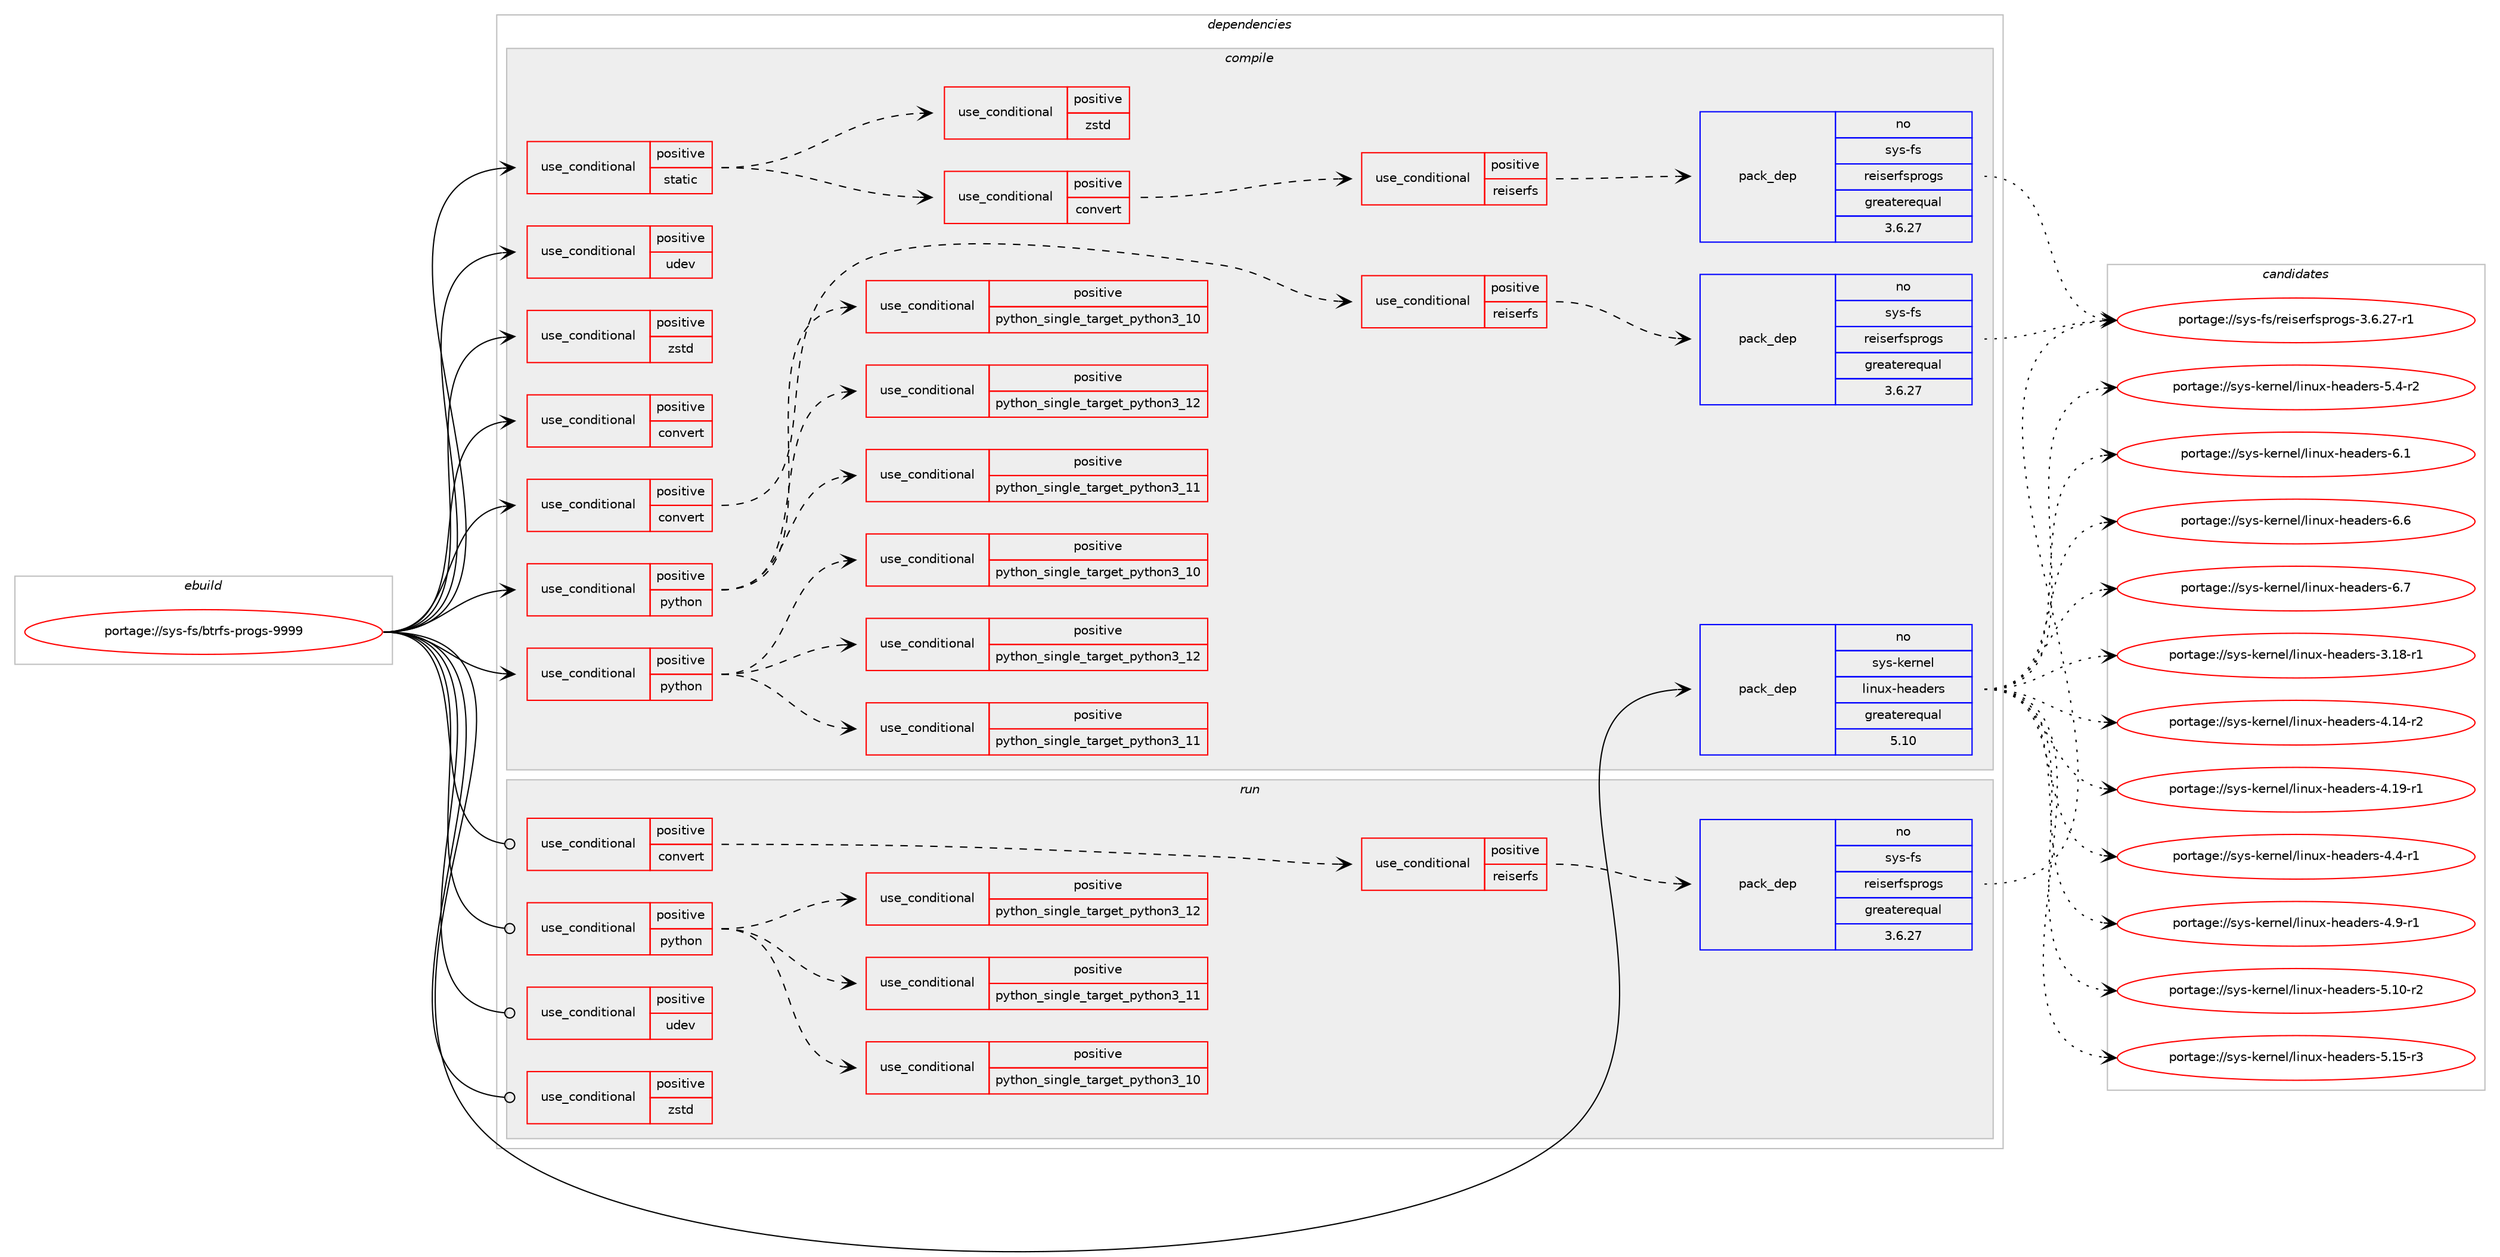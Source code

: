 digraph prolog {

# *************
# Graph options
# *************

newrank=true;
concentrate=true;
compound=true;
graph [rankdir=LR,fontname=Helvetica,fontsize=10,ranksep=1.5];#, ranksep=2.5, nodesep=0.2];
edge  [arrowhead=vee];
node  [fontname=Helvetica,fontsize=10];

# **********
# The ebuild
# **********

subgraph cluster_leftcol {
color=gray;
rank=same;
label=<<i>ebuild</i>>;
id [label="portage://sys-fs/btrfs-progs-9999", color=red, width=4, href="../sys-fs/btrfs-progs-9999.svg"];
}

# ****************
# The dependencies
# ****************

subgraph cluster_midcol {
color=gray;
label=<<i>dependencies</i>>;
subgraph cluster_compile {
fillcolor="#eeeeee";
style=filled;
label=<<i>compile</i>>;
subgraph cond14222 {
dependency20993 [label=<<TABLE BORDER="0" CELLBORDER="1" CELLSPACING="0" CELLPADDING="4"><TR><TD ROWSPAN="3" CELLPADDING="10">use_conditional</TD></TR><TR><TD>positive</TD></TR><TR><TD>convert</TD></TR></TABLE>>, shape=none, color=red];
# *** BEGIN UNKNOWN DEPENDENCY TYPE (TODO) ***
# dependency20993 -> package_dependency(portage://sys-fs/btrfs-progs-9999,install,no,sys-apps,acl,none,[,,],[],[])
# *** END UNKNOWN DEPENDENCY TYPE (TODO) ***

}
id:e -> dependency20993:w [weight=20,style="solid",arrowhead="vee"];
subgraph cond14223 {
dependency20994 [label=<<TABLE BORDER="0" CELLBORDER="1" CELLSPACING="0" CELLPADDING="4"><TR><TD ROWSPAN="3" CELLPADDING="10">use_conditional</TD></TR><TR><TD>positive</TD></TR><TR><TD>convert</TD></TR></TABLE>>, shape=none, color=red];
# *** BEGIN UNKNOWN DEPENDENCY TYPE (TODO) ***
# dependency20994 -> package_dependency(portage://sys-fs/btrfs-progs-9999,install,no,sys-fs,e2fsprogs,none,[,,],any_same_slot,[])
# *** END UNKNOWN DEPENDENCY TYPE (TODO) ***

subgraph cond14224 {
dependency20995 [label=<<TABLE BORDER="0" CELLBORDER="1" CELLSPACING="0" CELLPADDING="4"><TR><TD ROWSPAN="3" CELLPADDING="10">use_conditional</TD></TR><TR><TD>positive</TD></TR><TR><TD>reiserfs</TD></TR></TABLE>>, shape=none, color=red];
subgraph pack6584 {
dependency20996 [label=<<TABLE BORDER="0" CELLBORDER="1" CELLSPACING="0" CELLPADDING="4" WIDTH="220"><TR><TD ROWSPAN="6" CELLPADDING="30">pack_dep</TD></TR><TR><TD WIDTH="110">no</TD></TR><TR><TD>sys-fs</TD></TR><TR><TD>reiserfsprogs</TD></TR><TR><TD>greaterequal</TD></TR><TR><TD>3.6.27</TD></TR></TABLE>>, shape=none, color=blue];
}
dependency20995:e -> dependency20996:w [weight=20,style="dashed",arrowhead="vee"];
}
dependency20994:e -> dependency20995:w [weight=20,style="dashed",arrowhead="vee"];
}
id:e -> dependency20994:w [weight=20,style="solid",arrowhead="vee"];
subgraph cond14225 {
dependency20997 [label=<<TABLE BORDER="0" CELLBORDER="1" CELLSPACING="0" CELLPADDING="4"><TR><TD ROWSPAN="3" CELLPADDING="10">use_conditional</TD></TR><TR><TD>positive</TD></TR><TR><TD>python</TD></TR></TABLE>>, shape=none, color=red];
subgraph cond14226 {
dependency20998 [label=<<TABLE BORDER="0" CELLBORDER="1" CELLSPACING="0" CELLPADDING="4"><TR><TD ROWSPAN="3" CELLPADDING="10">use_conditional</TD></TR><TR><TD>positive</TD></TR><TR><TD>python_single_target_python3_10</TD></TR></TABLE>>, shape=none, color=red];
# *** BEGIN UNKNOWN DEPENDENCY TYPE (TODO) ***
# dependency20998 -> package_dependency(portage://sys-fs/btrfs-progs-9999,install,no,dev-lang,python,none,[,,],[slot(3.10)],[])
# *** END UNKNOWN DEPENDENCY TYPE (TODO) ***

}
dependency20997:e -> dependency20998:w [weight=20,style="dashed",arrowhead="vee"];
subgraph cond14227 {
dependency20999 [label=<<TABLE BORDER="0" CELLBORDER="1" CELLSPACING="0" CELLPADDING="4"><TR><TD ROWSPAN="3" CELLPADDING="10">use_conditional</TD></TR><TR><TD>positive</TD></TR><TR><TD>python_single_target_python3_11</TD></TR></TABLE>>, shape=none, color=red];
# *** BEGIN UNKNOWN DEPENDENCY TYPE (TODO) ***
# dependency20999 -> package_dependency(portage://sys-fs/btrfs-progs-9999,install,no,dev-lang,python,none,[,,],[slot(3.11)],[])
# *** END UNKNOWN DEPENDENCY TYPE (TODO) ***

}
dependency20997:e -> dependency20999:w [weight=20,style="dashed",arrowhead="vee"];
subgraph cond14228 {
dependency21000 [label=<<TABLE BORDER="0" CELLBORDER="1" CELLSPACING="0" CELLPADDING="4"><TR><TD ROWSPAN="3" CELLPADDING="10">use_conditional</TD></TR><TR><TD>positive</TD></TR><TR><TD>python_single_target_python3_12</TD></TR></TABLE>>, shape=none, color=red];
# *** BEGIN UNKNOWN DEPENDENCY TYPE (TODO) ***
# dependency21000 -> package_dependency(portage://sys-fs/btrfs-progs-9999,install,no,dev-lang,python,none,[,,],[slot(3.12)],[])
# *** END UNKNOWN DEPENDENCY TYPE (TODO) ***

}
dependency20997:e -> dependency21000:w [weight=20,style="dashed",arrowhead="vee"];
}
id:e -> dependency20997:w [weight=20,style="solid",arrowhead="vee"];
subgraph cond14229 {
dependency21001 [label=<<TABLE BORDER="0" CELLBORDER="1" CELLSPACING="0" CELLPADDING="4"><TR><TD ROWSPAN="3" CELLPADDING="10">use_conditional</TD></TR><TR><TD>positive</TD></TR><TR><TD>python</TD></TR></TABLE>>, shape=none, color=red];
subgraph cond14230 {
dependency21002 [label=<<TABLE BORDER="0" CELLBORDER="1" CELLSPACING="0" CELLPADDING="4"><TR><TD ROWSPAN="3" CELLPADDING="10">use_conditional</TD></TR><TR><TD>positive</TD></TR><TR><TD>python_single_target_python3_10</TD></TR></TABLE>>, shape=none, color=red];
# *** BEGIN UNKNOWN DEPENDENCY TYPE (TODO) ***
# dependency21002 -> package_dependency(portage://sys-fs/btrfs-progs-9999,install,no,dev-python,setuptools,none,[,,],[],[use(enable(python_targets_python3_10),negative)])
# *** END UNKNOWN DEPENDENCY TYPE (TODO) ***

}
dependency21001:e -> dependency21002:w [weight=20,style="dashed",arrowhead="vee"];
subgraph cond14231 {
dependency21003 [label=<<TABLE BORDER="0" CELLBORDER="1" CELLSPACING="0" CELLPADDING="4"><TR><TD ROWSPAN="3" CELLPADDING="10">use_conditional</TD></TR><TR><TD>positive</TD></TR><TR><TD>python_single_target_python3_11</TD></TR></TABLE>>, shape=none, color=red];
# *** BEGIN UNKNOWN DEPENDENCY TYPE (TODO) ***
# dependency21003 -> package_dependency(portage://sys-fs/btrfs-progs-9999,install,no,dev-python,setuptools,none,[,,],[],[use(enable(python_targets_python3_11),negative)])
# *** END UNKNOWN DEPENDENCY TYPE (TODO) ***

}
dependency21001:e -> dependency21003:w [weight=20,style="dashed",arrowhead="vee"];
subgraph cond14232 {
dependency21004 [label=<<TABLE BORDER="0" CELLBORDER="1" CELLSPACING="0" CELLPADDING="4"><TR><TD ROWSPAN="3" CELLPADDING="10">use_conditional</TD></TR><TR><TD>positive</TD></TR><TR><TD>python_single_target_python3_12</TD></TR></TABLE>>, shape=none, color=red];
# *** BEGIN UNKNOWN DEPENDENCY TYPE (TODO) ***
# dependency21004 -> package_dependency(portage://sys-fs/btrfs-progs-9999,install,no,dev-python,setuptools,none,[,,],[],[use(enable(python_targets_python3_12),negative)])
# *** END UNKNOWN DEPENDENCY TYPE (TODO) ***

}
dependency21001:e -> dependency21004:w [weight=20,style="dashed",arrowhead="vee"];
}
id:e -> dependency21001:w [weight=20,style="solid",arrowhead="vee"];
subgraph cond14233 {
dependency21005 [label=<<TABLE BORDER="0" CELLBORDER="1" CELLSPACING="0" CELLPADDING="4"><TR><TD ROWSPAN="3" CELLPADDING="10">use_conditional</TD></TR><TR><TD>positive</TD></TR><TR><TD>static</TD></TR></TABLE>>, shape=none, color=red];
# *** BEGIN UNKNOWN DEPENDENCY TYPE (TODO) ***
# dependency21005 -> package_dependency(portage://sys-fs/btrfs-progs-9999,install,no,dev-libs,lzo,none,[,,],[slot(2)],[use(enable(static-libs),positive)])
# *** END UNKNOWN DEPENDENCY TYPE (TODO) ***

# *** BEGIN UNKNOWN DEPENDENCY TYPE (TODO) ***
# dependency21005 -> package_dependency(portage://sys-fs/btrfs-progs-9999,install,no,sys-apps,util-linux,none,[,,],[slot(0)],[use(enable(static-libs),positive)])
# *** END UNKNOWN DEPENDENCY TYPE (TODO) ***

# *** BEGIN UNKNOWN DEPENDENCY TYPE (TODO) ***
# dependency21005 -> package_dependency(portage://sys-fs/btrfs-progs-9999,install,no,sys-libs,zlib,none,[,,],[slot(0)],[use(enable(static-libs),positive)])
# *** END UNKNOWN DEPENDENCY TYPE (TODO) ***

subgraph cond14234 {
dependency21006 [label=<<TABLE BORDER="0" CELLBORDER="1" CELLSPACING="0" CELLPADDING="4"><TR><TD ROWSPAN="3" CELLPADDING="10">use_conditional</TD></TR><TR><TD>positive</TD></TR><TR><TD>convert</TD></TR></TABLE>>, shape=none, color=red];
# *** BEGIN UNKNOWN DEPENDENCY TYPE (TODO) ***
# dependency21006 -> package_dependency(portage://sys-fs/btrfs-progs-9999,install,no,sys-fs,e2fsprogs,none,[,,],[],[use(enable(static-libs),positive)])
# *** END UNKNOWN DEPENDENCY TYPE (TODO) ***

subgraph cond14235 {
dependency21007 [label=<<TABLE BORDER="0" CELLBORDER="1" CELLSPACING="0" CELLPADDING="4"><TR><TD ROWSPAN="3" CELLPADDING="10">use_conditional</TD></TR><TR><TD>positive</TD></TR><TR><TD>reiserfs</TD></TR></TABLE>>, shape=none, color=red];
subgraph pack6585 {
dependency21008 [label=<<TABLE BORDER="0" CELLBORDER="1" CELLSPACING="0" CELLPADDING="4" WIDTH="220"><TR><TD ROWSPAN="6" CELLPADDING="30">pack_dep</TD></TR><TR><TD WIDTH="110">no</TD></TR><TR><TD>sys-fs</TD></TR><TR><TD>reiserfsprogs</TD></TR><TR><TD>greaterequal</TD></TR><TR><TD>3.6.27</TD></TR></TABLE>>, shape=none, color=blue];
}
dependency21007:e -> dependency21008:w [weight=20,style="dashed",arrowhead="vee"];
}
dependency21006:e -> dependency21007:w [weight=20,style="dashed",arrowhead="vee"];
}
dependency21005:e -> dependency21006:w [weight=20,style="dashed",arrowhead="vee"];
subgraph cond14236 {
dependency21009 [label=<<TABLE BORDER="0" CELLBORDER="1" CELLSPACING="0" CELLPADDING="4"><TR><TD ROWSPAN="3" CELLPADDING="10">use_conditional</TD></TR><TR><TD>positive</TD></TR><TR><TD>zstd</TD></TR></TABLE>>, shape=none, color=red];
# *** BEGIN UNKNOWN DEPENDENCY TYPE (TODO) ***
# dependency21009 -> package_dependency(portage://sys-fs/btrfs-progs-9999,install,no,app-arch,zstd,none,[,,],[],[use(enable(static-libs),positive)])
# *** END UNKNOWN DEPENDENCY TYPE (TODO) ***

}
dependency21005:e -> dependency21009:w [weight=20,style="dashed",arrowhead="vee"];
}
id:e -> dependency21005:w [weight=20,style="solid",arrowhead="vee"];
subgraph cond14237 {
dependency21010 [label=<<TABLE BORDER="0" CELLBORDER="1" CELLSPACING="0" CELLPADDING="4"><TR><TD ROWSPAN="3" CELLPADDING="10">use_conditional</TD></TR><TR><TD>positive</TD></TR><TR><TD>udev</TD></TR></TABLE>>, shape=none, color=red];
# *** BEGIN UNKNOWN DEPENDENCY TYPE (TODO) ***
# dependency21010 -> package_dependency(portage://sys-fs/btrfs-progs-9999,install,no,virtual,libudev,none,[,,],any_same_slot,[])
# *** END UNKNOWN DEPENDENCY TYPE (TODO) ***

}
id:e -> dependency21010:w [weight=20,style="solid",arrowhead="vee"];
subgraph cond14238 {
dependency21011 [label=<<TABLE BORDER="0" CELLBORDER="1" CELLSPACING="0" CELLPADDING="4"><TR><TD ROWSPAN="3" CELLPADDING="10">use_conditional</TD></TR><TR><TD>positive</TD></TR><TR><TD>zstd</TD></TR></TABLE>>, shape=none, color=red];
# *** BEGIN UNKNOWN DEPENDENCY TYPE (TODO) ***
# dependency21011 -> package_dependency(portage://sys-fs/btrfs-progs-9999,install,no,app-arch,zstd,none,[,,],any_same_slot,[])
# *** END UNKNOWN DEPENDENCY TYPE (TODO) ***

}
id:e -> dependency21011:w [weight=20,style="solid",arrowhead="vee"];
# *** BEGIN UNKNOWN DEPENDENCY TYPE (TODO) ***
# id -> package_dependency(portage://sys-fs/btrfs-progs-9999,install,no,dev-libs,lzo,none,[,,],[slot(2),equal],[])
# *** END UNKNOWN DEPENDENCY TYPE (TODO) ***

# *** BEGIN UNKNOWN DEPENDENCY TYPE (TODO) ***
# id -> package_dependency(portage://sys-fs/btrfs-progs-9999,install,no,sys-apps,util-linux,none,[,,],any_same_slot,[use(optenable(static-libs),positive)])
# *** END UNKNOWN DEPENDENCY TYPE (TODO) ***

subgraph pack6586 {
dependency21012 [label=<<TABLE BORDER="0" CELLBORDER="1" CELLSPACING="0" CELLPADDING="4" WIDTH="220"><TR><TD ROWSPAN="6" CELLPADDING="30">pack_dep</TD></TR><TR><TD WIDTH="110">no</TD></TR><TR><TD>sys-kernel</TD></TR><TR><TD>linux-headers</TD></TR><TR><TD>greaterequal</TD></TR><TR><TD>5.10</TD></TR></TABLE>>, shape=none, color=blue];
}
id:e -> dependency21012:w [weight=20,style="solid",arrowhead="vee"];
# *** BEGIN UNKNOWN DEPENDENCY TYPE (TODO) ***
# id -> package_dependency(portage://sys-fs/btrfs-progs-9999,install,no,sys-libs,zlib,none,[,,],any_same_slot,[])
# *** END UNKNOWN DEPENDENCY TYPE (TODO) ***

}
subgraph cluster_compileandrun {
fillcolor="#eeeeee";
style=filled;
label=<<i>compile and run</i>>;
}
subgraph cluster_run {
fillcolor="#eeeeee";
style=filled;
label=<<i>run</i>>;
subgraph cond14239 {
dependency21013 [label=<<TABLE BORDER="0" CELLBORDER="1" CELLSPACING="0" CELLPADDING="4"><TR><TD ROWSPAN="3" CELLPADDING="10">use_conditional</TD></TR><TR><TD>positive</TD></TR><TR><TD>convert</TD></TR></TABLE>>, shape=none, color=red];
# *** BEGIN UNKNOWN DEPENDENCY TYPE (TODO) ***
# dependency21013 -> package_dependency(portage://sys-fs/btrfs-progs-9999,run,no,sys-fs,e2fsprogs,none,[,,],any_same_slot,[])
# *** END UNKNOWN DEPENDENCY TYPE (TODO) ***

subgraph cond14240 {
dependency21014 [label=<<TABLE BORDER="0" CELLBORDER="1" CELLSPACING="0" CELLPADDING="4"><TR><TD ROWSPAN="3" CELLPADDING="10">use_conditional</TD></TR><TR><TD>positive</TD></TR><TR><TD>reiserfs</TD></TR></TABLE>>, shape=none, color=red];
subgraph pack6587 {
dependency21015 [label=<<TABLE BORDER="0" CELLBORDER="1" CELLSPACING="0" CELLPADDING="4" WIDTH="220"><TR><TD ROWSPAN="6" CELLPADDING="30">pack_dep</TD></TR><TR><TD WIDTH="110">no</TD></TR><TR><TD>sys-fs</TD></TR><TR><TD>reiserfsprogs</TD></TR><TR><TD>greaterequal</TD></TR><TR><TD>3.6.27</TD></TR></TABLE>>, shape=none, color=blue];
}
dependency21014:e -> dependency21015:w [weight=20,style="dashed",arrowhead="vee"];
}
dependency21013:e -> dependency21014:w [weight=20,style="dashed",arrowhead="vee"];
}
id:e -> dependency21013:w [weight=20,style="solid",arrowhead="odot"];
subgraph cond14241 {
dependency21016 [label=<<TABLE BORDER="0" CELLBORDER="1" CELLSPACING="0" CELLPADDING="4"><TR><TD ROWSPAN="3" CELLPADDING="10">use_conditional</TD></TR><TR><TD>positive</TD></TR><TR><TD>python</TD></TR></TABLE>>, shape=none, color=red];
subgraph cond14242 {
dependency21017 [label=<<TABLE BORDER="0" CELLBORDER="1" CELLSPACING="0" CELLPADDING="4"><TR><TD ROWSPAN="3" CELLPADDING="10">use_conditional</TD></TR><TR><TD>positive</TD></TR><TR><TD>python_single_target_python3_10</TD></TR></TABLE>>, shape=none, color=red];
# *** BEGIN UNKNOWN DEPENDENCY TYPE (TODO) ***
# dependency21017 -> package_dependency(portage://sys-fs/btrfs-progs-9999,run,no,dev-lang,python,none,[,,],[slot(3.10)],[])
# *** END UNKNOWN DEPENDENCY TYPE (TODO) ***

}
dependency21016:e -> dependency21017:w [weight=20,style="dashed",arrowhead="vee"];
subgraph cond14243 {
dependency21018 [label=<<TABLE BORDER="0" CELLBORDER="1" CELLSPACING="0" CELLPADDING="4"><TR><TD ROWSPAN="3" CELLPADDING="10">use_conditional</TD></TR><TR><TD>positive</TD></TR><TR><TD>python_single_target_python3_11</TD></TR></TABLE>>, shape=none, color=red];
# *** BEGIN UNKNOWN DEPENDENCY TYPE (TODO) ***
# dependency21018 -> package_dependency(portage://sys-fs/btrfs-progs-9999,run,no,dev-lang,python,none,[,,],[slot(3.11)],[])
# *** END UNKNOWN DEPENDENCY TYPE (TODO) ***

}
dependency21016:e -> dependency21018:w [weight=20,style="dashed",arrowhead="vee"];
subgraph cond14244 {
dependency21019 [label=<<TABLE BORDER="0" CELLBORDER="1" CELLSPACING="0" CELLPADDING="4"><TR><TD ROWSPAN="3" CELLPADDING="10">use_conditional</TD></TR><TR><TD>positive</TD></TR><TR><TD>python_single_target_python3_12</TD></TR></TABLE>>, shape=none, color=red];
# *** BEGIN UNKNOWN DEPENDENCY TYPE (TODO) ***
# dependency21019 -> package_dependency(portage://sys-fs/btrfs-progs-9999,run,no,dev-lang,python,none,[,,],[slot(3.12)],[])
# *** END UNKNOWN DEPENDENCY TYPE (TODO) ***

}
dependency21016:e -> dependency21019:w [weight=20,style="dashed",arrowhead="vee"];
}
id:e -> dependency21016:w [weight=20,style="solid",arrowhead="odot"];
subgraph cond14245 {
dependency21020 [label=<<TABLE BORDER="0" CELLBORDER="1" CELLSPACING="0" CELLPADDING="4"><TR><TD ROWSPAN="3" CELLPADDING="10">use_conditional</TD></TR><TR><TD>positive</TD></TR><TR><TD>udev</TD></TR></TABLE>>, shape=none, color=red];
# *** BEGIN UNKNOWN DEPENDENCY TYPE (TODO) ***
# dependency21020 -> package_dependency(portage://sys-fs/btrfs-progs-9999,run,no,virtual,libudev,none,[,,],any_same_slot,[])
# *** END UNKNOWN DEPENDENCY TYPE (TODO) ***

}
id:e -> dependency21020:w [weight=20,style="solid",arrowhead="odot"];
subgraph cond14246 {
dependency21021 [label=<<TABLE BORDER="0" CELLBORDER="1" CELLSPACING="0" CELLPADDING="4"><TR><TD ROWSPAN="3" CELLPADDING="10">use_conditional</TD></TR><TR><TD>positive</TD></TR><TR><TD>zstd</TD></TR></TABLE>>, shape=none, color=red];
# *** BEGIN UNKNOWN DEPENDENCY TYPE (TODO) ***
# dependency21021 -> package_dependency(portage://sys-fs/btrfs-progs-9999,run,no,app-arch,zstd,none,[,,],any_same_slot,[])
# *** END UNKNOWN DEPENDENCY TYPE (TODO) ***

}
id:e -> dependency21021:w [weight=20,style="solid",arrowhead="odot"];
# *** BEGIN UNKNOWN DEPENDENCY TYPE (TODO) ***
# id -> package_dependency(portage://sys-fs/btrfs-progs-9999,run,no,dev-libs,lzo,none,[,,],[slot(2),equal],[])
# *** END UNKNOWN DEPENDENCY TYPE (TODO) ***

# *** BEGIN UNKNOWN DEPENDENCY TYPE (TODO) ***
# id -> package_dependency(portage://sys-fs/btrfs-progs-9999,run,no,sys-apps,util-linux,none,[,,],any_same_slot,[use(optenable(static-libs),positive)])
# *** END UNKNOWN DEPENDENCY TYPE (TODO) ***

# *** BEGIN UNKNOWN DEPENDENCY TYPE (TODO) ***
# id -> package_dependency(portage://sys-fs/btrfs-progs-9999,run,no,sys-libs,zlib,none,[,,],any_same_slot,[])
# *** END UNKNOWN DEPENDENCY TYPE (TODO) ***

}
}

# **************
# The candidates
# **************

subgraph cluster_choices {
rank=same;
color=gray;
label=<<i>candidates</i>>;

subgraph choice6584 {
color=black;
nodesep=1;
choice1151211154510211547114101105115101114102115112114111103115455146544650554511449 [label="portage://sys-fs/reiserfsprogs-3.6.27-r1", color=red, width=4,href="../sys-fs/reiserfsprogs-3.6.27-r1.svg"];
dependency20996:e -> choice1151211154510211547114101105115101114102115112114111103115455146544650554511449:w [style=dotted,weight="100"];
}
subgraph choice6585 {
color=black;
nodesep=1;
choice1151211154510211547114101105115101114102115112114111103115455146544650554511449 [label="portage://sys-fs/reiserfsprogs-3.6.27-r1", color=red, width=4,href="../sys-fs/reiserfsprogs-3.6.27-r1.svg"];
dependency21008:e -> choice1151211154510211547114101105115101114102115112114111103115455146544650554511449:w [style=dotted,weight="100"];
}
subgraph choice6586 {
color=black;
nodesep=1;
choice1151211154510710111411010110847108105110117120451041019710010111411545514649564511449 [label="portage://sys-kernel/linux-headers-3.18-r1", color=red, width=4,href="../sys-kernel/linux-headers-3.18-r1.svg"];
choice1151211154510710111411010110847108105110117120451041019710010111411545524649524511450 [label="portage://sys-kernel/linux-headers-4.14-r2", color=red, width=4,href="../sys-kernel/linux-headers-4.14-r2.svg"];
choice1151211154510710111411010110847108105110117120451041019710010111411545524649574511449 [label="portage://sys-kernel/linux-headers-4.19-r1", color=red, width=4,href="../sys-kernel/linux-headers-4.19-r1.svg"];
choice11512111545107101114110101108471081051101171204510410197100101114115455246524511449 [label="portage://sys-kernel/linux-headers-4.4-r1", color=red, width=4,href="../sys-kernel/linux-headers-4.4-r1.svg"];
choice11512111545107101114110101108471081051101171204510410197100101114115455246574511449 [label="portage://sys-kernel/linux-headers-4.9-r1", color=red, width=4,href="../sys-kernel/linux-headers-4.9-r1.svg"];
choice1151211154510710111411010110847108105110117120451041019710010111411545534649484511450 [label="portage://sys-kernel/linux-headers-5.10-r2", color=red, width=4,href="../sys-kernel/linux-headers-5.10-r2.svg"];
choice1151211154510710111411010110847108105110117120451041019710010111411545534649534511451 [label="portage://sys-kernel/linux-headers-5.15-r3", color=red, width=4,href="../sys-kernel/linux-headers-5.15-r3.svg"];
choice11512111545107101114110101108471081051101171204510410197100101114115455346524511450 [label="portage://sys-kernel/linux-headers-5.4-r2", color=red, width=4,href="../sys-kernel/linux-headers-5.4-r2.svg"];
choice1151211154510710111411010110847108105110117120451041019710010111411545544649 [label="portage://sys-kernel/linux-headers-6.1", color=red, width=4,href="../sys-kernel/linux-headers-6.1.svg"];
choice1151211154510710111411010110847108105110117120451041019710010111411545544654 [label="portage://sys-kernel/linux-headers-6.6", color=red, width=4,href="../sys-kernel/linux-headers-6.6.svg"];
choice1151211154510710111411010110847108105110117120451041019710010111411545544655 [label="portage://sys-kernel/linux-headers-6.7", color=red, width=4,href="../sys-kernel/linux-headers-6.7.svg"];
dependency21012:e -> choice1151211154510710111411010110847108105110117120451041019710010111411545514649564511449:w [style=dotted,weight="100"];
dependency21012:e -> choice1151211154510710111411010110847108105110117120451041019710010111411545524649524511450:w [style=dotted,weight="100"];
dependency21012:e -> choice1151211154510710111411010110847108105110117120451041019710010111411545524649574511449:w [style=dotted,weight="100"];
dependency21012:e -> choice11512111545107101114110101108471081051101171204510410197100101114115455246524511449:w [style=dotted,weight="100"];
dependency21012:e -> choice11512111545107101114110101108471081051101171204510410197100101114115455246574511449:w [style=dotted,weight="100"];
dependency21012:e -> choice1151211154510710111411010110847108105110117120451041019710010111411545534649484511450:w [style=dotted,weight="100"];
dependency21012:e -> choice1151211154510710111411010110847108105110117120451041019710010111411545534649534511451:w [style=dotted,weight="100"];
dependency21012:e -> choice11512111545107101114110101108471081051101171204510410197100101114115455346524511450:w [style=dotted,weight="100"];
dependency21012:e -> choice1151211154510710111411010110847108105110117120451041019710010111411545544649:w [style=dotted,weight="100"];
dependency21012:e -> choice1151211154510710111411010110847108105110117120451041019710010111411545544654:w [style=dotted,weight="100"];
dependency21012:e -> choice1151211154510710111411010110847108105110117120451041019710010111411545544655:w [style=dotted,weight="100"];
}
subgraph choice6587 {
color=black;
nodesep=1;
choice1151211154510211547114101105115101114102115112114111103115455146544650554511449 [label="portage://sys-fs/reiserfsprogs-3.6.27-r1", color=red, width=4,href="../sys-fs/reiserfsprogs-3.6.27-r1.svg"];
dependency21015:e -> choice1151211154510211547114101105115101114102115112114111103115455146544650554511449:w [style=dotted,weight="100"];
}
}

}
